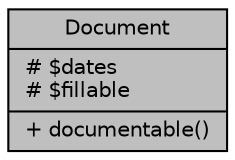 digraph "Document"
{
 // LATEX_PDF_SIZE
  bgcolor="transparent";
  edge [fontname="Helvetica",fontsize="10",labelfontname="Helvetica",labelfontsize="10"];
  node [fontname="Helvetica",fontsize="10",shape=record];
  Node1 [label="{Document\n|# $dates\l# $fillable\l|+ documentable()\l}",height=0.2,width=0.4,color="black", fillcolor="grey75", style="filled", fontcolor="black",tooltip="Datos de los documentos."];
}
